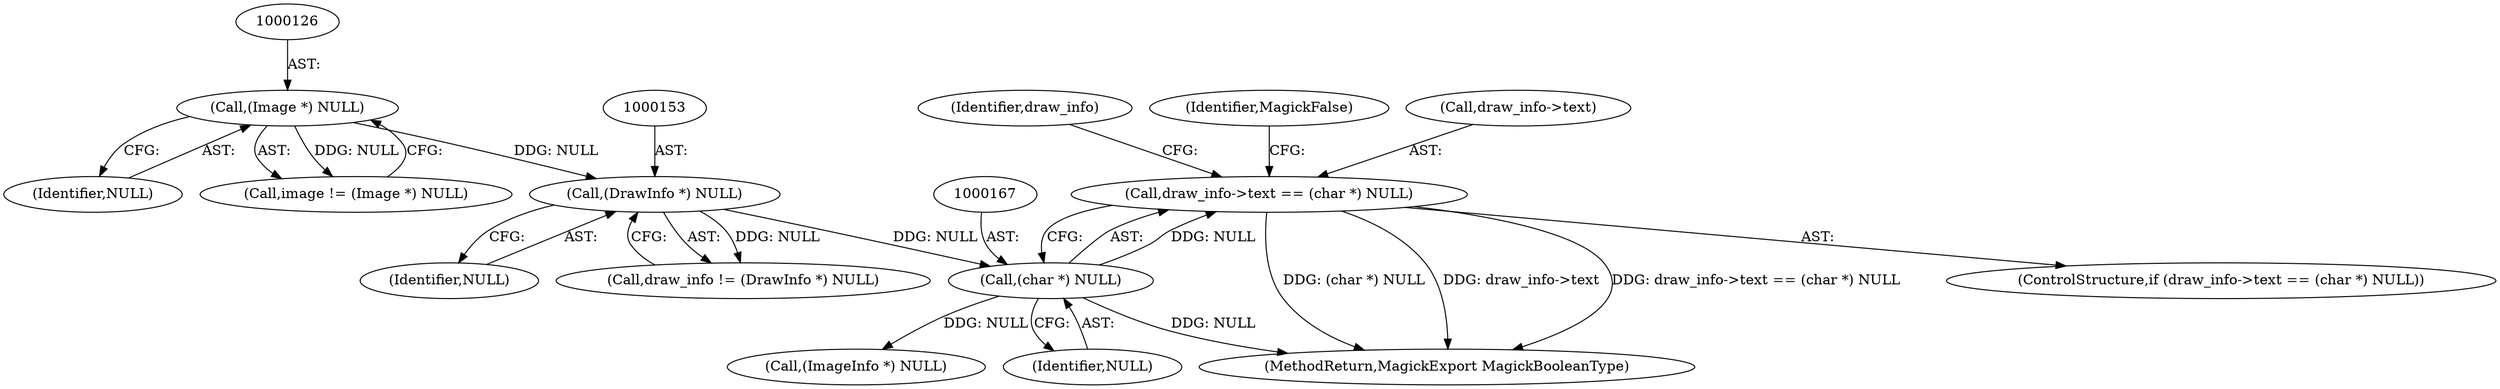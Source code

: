 digraph "0_ImageMagick6_f6ffc702c6eecd963587273a429dcd608c648984@pointer" {
"1000162" [label="(Call,draw_info->text == (char *) NULL)"];
"1000166" [label="(Call,(char *) NULL)"];
"1000152" [label="(Call,(DrawInfo *) NULL)"];
"1000125" [label="(Call,(Image *) NULL)"];
"1000183" [label="(Call,(ImageInfo *) NULL)"];
"1002056" [label="(MethodReturn,MagickExport MagickBooleanType)"];
"1000150" [label="(Call,draw_info != (DrawInfo *) NULL)"];
"1000168" [label="(Identifier,NULL)"];
"1000123" [label="(Call,image != (Image *) NULL)"];
"1000154" [label="(Identifier,NULL)"];
"1000161" [label="(ControlStructure,if (draw_info->text == (char *) NULL))"];
"1000162" [label="(Call,draw_info->text == (char *) NULL)"];
"1000175" [label="(Identifier,draw_info)"];
"1000152" [label="(Call,(DrawInfo *) NULL)"];
"1000125" [label="(Call,(Image *) NULL)"];
"1000127" [label="(Identifier,NULL)"];
"1000166" [label="(Call,(char *) NULL)"];
"1000170" [label="(Identifier,MagickFalse)"];
"1000163" [label="(Call,draw_info->text)"];
"1000162" -> "1000161"  [label="AST: "];
"1000162" -> "1000166"  [label="CFG: "];
"1000163" -> "1000162"  [label="AST: "];
"1000166" -> "1000162"  [label="AST: "];
"1000170" -> "1000162"  [label="CFG: "];
"1000175" -> "1000162"  [label="CFG: "];
"1000162" -> "1002056"  [label="DDG: (char *) NULL"];
"1000162" -> "1002056"  [label="DDG: draw_info->text"];
"1000162" -> "1002056"  [label="DDG: draw_info->text == (char *) NULL"];
"1000166" -> "1000162"  [label="DDG: NULL"];
"1000166" -> "1000168"  [label="CFG: "];
"1000167" -> "1000166"  [label="AST: "];
"1000168" -> "1000166"  [label="AST: "];
"1000166" -> "1002056"  [label="DDG: NULL"];
"1000152" -> "1000166"  [label="DDG: NULL"];
"1000166" -> "1000183"  [label="DDG: NULL"];
"1000152" -> "1000150"  [label="AST: "];
"1000152" -> "1000154"  [label="CFG: "];
"1000153" -> "1000152"  [label="AST: "];
"1000154" -> "1000152"  [label="AST: "];
"1000150" -> "1000152"  [label="CFG: "];
"1000152" -> "1000150"  [label="DDG: NULL"];
"1000125" -> "1000152"  [label="DDG: NULL"];
"1000125" -> "1000123"  [label="AST: "];
"1000125" -> "1000127"  [label="CFG: "];
"1000126" -> "1000125"  [label="AST: "];
"1000127" -> "1000125"  [label="AST: "];
"1000123" -> "1000125"  [label="CFG: "];
"1000125" -> "1000123"  [label="DDG: NULL"];
}
